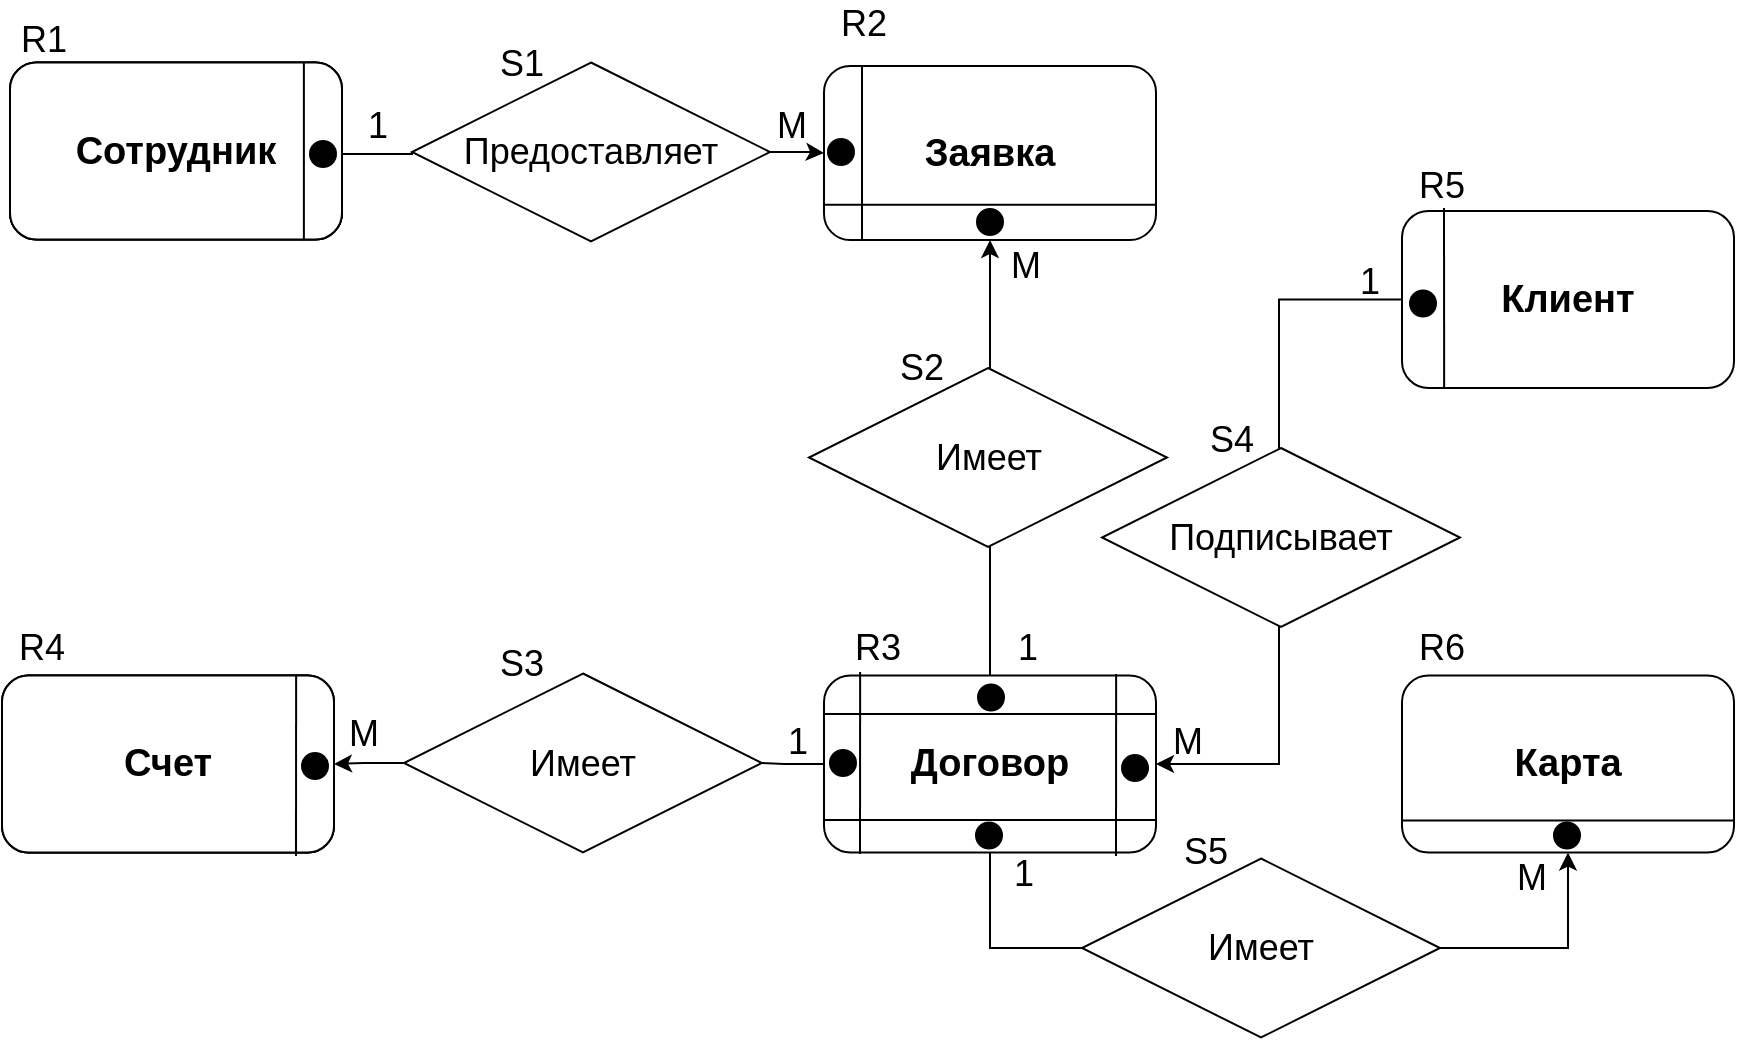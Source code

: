 <mxfile version="17.1.3" type="github">
  <diagram id="C5RBs43oDa-KdzZeNtuy" name="Page-1">
    <mxGraphModel dx="1848" dy="1698" grid="1" gridSize="10" guides="1" tooltips="1" connect="1" arrows="1" fold="1" page="1" pageScale="1" pageWidth="827" pageHeight="1169" math="0" shadow="0">
      <root>
        <mxCell id="WIyWlLk6GJQsqaUBKTNV-0" />
        <mxCell id="WIyWlLk6GJQsqaUBKTNV-1" parent="WIyWlLk6GJQsqaUBKTNV-0" />
        <mxCell id="PTtKOrncyvLXKF94AORF-5" style="edgeStyle=orthogonalEdgeStyle;rounded=0;orthogonalLoop=1;jettySize=auto;html=1;exitX=0.5;exitY=0;exitDx=0;exitDy=0;fontSize=18;entryX=0.5;entryY=1;entryDx=0;entryDy=0;" parent="WIyWlLk6GJQsqaUBKTNV-1" source="crQTshxicP1a_wXyy1Vu-16" target="ndKQ3gKMytouhlbMHYm8-7" edge="1">
          <mxGeometry relative="1" as="geometry">
            <mxPoint x="-120" y="80" as="targetPoint" />
            <mxPoint x="-126.0" y="120" as="sourcePoint" />
          </mxGeometry>
        </mxCell>
        <mxCell id="crQTshxicP1a_wXyy1Vu-14" style="edgeStyle=orthogonalEdgeStyle;rounded=0;orthogonalLoop=1;jettySize=auto;html=1;entryX=0;entryY=0.5;entryDx=0;entryDy=0;fontSize=21;startArrow=none;" parent="WIyWlLk6GJQsqaUBKTNV-1" source="crQTshxicP1a_wXyy1Vu-20" target="ndKQ3gKMytouhlbMHYm8-7" edge="1">
          <mxGeometry relative="1" as="geometry">
            <mxPoint x="-205" y="-4.25" as="targetPoint" />
          </mxGeometry>
        </mxCell>
        <mxCell id="crQTshxicP1a_wXyy1Vu-15" value="Счет" style="rounded=1;whiteSpace=wrap;html=1;fontSize=28;glass=0;strokeWidth=1;shadow=0;fontStyle=1" parent="WIyWlLk6GJQsqaUBKTNV-1" vertex="1">
          <mxGeometry x="-620" y="183.75" width="166" height="88.5" as="geometry" />
        </mxCell>
        <mxCell id="crQTshxicP1a_wXyy1Vu-27" style="edgeStyle=orthogonalEdgeStyle;rounded=0;orthogonalLoop=1;jettySize=auto;html=1;entryX=0.5;entryY=1;entryDx=0;entryDy=0;fontSize=21;exitX=0.5;exitY=1;exitDx=0;exitDy=0;" parent="WIyWlLk6GJQsqaUBKTNV-1" source="crQTshxicP1a_wXyy1Vu-16" target="crQTshxicP1a_wXyy1Vu-17" edge="1">
          <mxGeometry relative="1" as="geometry">
            <Array as="points">
              <mxPoint x="-126" y="320" />
              <mxPoint x="163" y="320" />
            </Array>
          </mxGeometry>
        </mxCell>
        <mxCell id="crQTshxicP1a_wXyy1Vu-31" style="edgeStyle=orthogonalEdgeStyle;rounded=0;orthogonalLoop=1;jettySize=auto;html=1;entryX=1;entryY=0.5;entryDx=0;entryDy=0;fontSize=21;startArrow=none;" parent="WIyWlLk6GJQsqaUBKTNV-1" source="crQTshxicP1a_wXyy1Vu-30" target="crQTshxicP1a_wXyy1Vu-15" edge="1">
          <mxGeometry relative="1" as="geometry" />
        </mxCell>
        <mxCell id="crQTshxicP1a_wXyy1Vu-16" value="Договор" style="rounded=1;whiteSpace=wrap;html=1;fontSize=19;glass=0;strokeWidth=1;shadow=0;fontStyle=1" parent="WIyWlLk6GJQsqaUBKTNV-1" vertex="1">
          <mxGeometry x="-209" y="183.75" width="166" height="88.5" as="geometry" />
        </mxCell>
        <mxCell id="crQTshxicP1a_wXyy1Vu-17" value="Карта" style="rounded=1;whiteSpace=wrap;html=1;fontSize=19;glass=0;strokeWidth=1;shadow=0;fontStyle=1" parent="WIyWlLk6GJQsqaUBKTNV-1" vertex="1">
          <mxGeometry x="80" y="183.75" width="166" height="88.5" as="geometry" />
        </mxCell>
        <mxCell id="crQTshxicP1a_wXyy1Vu-40" style="edgeStyle=orthogonalEdgeStyle;rounded=0;orthogonalLoop=1;jettySize=auto;html=1;entryX=1;entryY=0.5;entryDx=0;entryDy=0;fontSize=28;" parent="WIyWlLk6GJQsqaUBKTNV-1" source="crQTshxicP1a_wXyy1Vu-18" target="crQTshxicP1a_wXyy1Vu-16" edge="1">
          <mxGeometry relative="1" as="geometry" />
        </mxCell>
        <mxCell id="crQTshxicP1a_wXyy1Vu-18" value="Клиент" style="rounded=1;whiteSpace=wrap;html=1;fontSize=19;glass=0;strokeWidth=1;shadow=0;fontStyle=1" parent="WIyWlLk6GJQsqaUBKTNV-1" vertex="1">
          <mxGeometry x="80" y="-48.5" width="166" height="88.5" as="geometry" />
        </mxCell>
        <mxCell id="crQTshxicP1a_wXyy1Vu-20" value="Предоставляет" style="rhombus;whiteSpace=wrap;html=1;fontSize=18;" parent="WIyWlLk6GJQsqaUBKTNV-1" vertex="1">
          <mxGeometry x="-415" y="-122.75" width="179" height="89.5" as="geometry" />
        </mxCell>
        <mxCell id="crQTshxicP1a_wXyy1Vu-21" value="" style="edgeStyle=orthogonalEdgeStyle;rounded=0;orthogonalLoop=1;jettySize=auto;html=1;entryX=0;entryY=0.5;entryDx=0;entryDy=0;fontSize=21;endArrow=none;" parent="WIyWlLk6GJQsqaUBKTNV-1" target="crQTshxicP1a_wXyy1Vu-20" edge="1">
          <mxGeometry relative="1" as="geometry">
            <mxPoint x="-450" y="-76.981" as="sourcePoint" />
            <mxPoint x="-205" y="-77.0" as="targetPoint" />
          </mxGeometry>
        </mxCell>
        <mxCell id="crQTshxicP1a_wXyy1Vu-30" value="Имеет" style="rhombus;whiteSpace=wrap;html=1;fontSize=18;" parent="WIyWlLk6GJQsqaUBKTNV-1" vertex="1">
          <mxGeometry x="-419" y="182.75" width="179" height="89.5" as="geometry" />
        </mxCell>
        <mxCell id="crQTshxicP1a_wXyy1Vu-32" value="" style="edgeStyle=orthogonalEdgeStyle;rounded=0;orthogonalLoop=1;jettySize=auto;html=1;entryX=1;entryY=0.5;entryDx=0;entryDy=0;fontSize=21;endArrow=none;" parent="WIyWlLk6GJQsqaUBKTNV-1" source="crQTshxicP1a_wXyy1Vu-16" target="crQTshxicP1a_wXyy1Vu-30" edge="1">
          <mxGeometry relative="1" as="geometry">
            <mxPoint x="-209" y="228.077" as="sourcePoint" />
            <mxPoint x="-454" y="228" as="targetPoint" />
          </mxGeometry>
        </mxCell>
        <mxCell id="crQTshxicP1a_wXyy1Vu-34" value="Сотрудник" style="rounded=1;whiteSpace=wrap;html=1;fontSize=28;glass=0;strokeWidth=1;shadow=0;fontStyle=1" parent="WIyWlLk6GJQsqaUBKTNV-1" vertex="1">
          <mxGeometry x="-616" y="-122.75" width="166" height="88.5" as="geometry" />
        </mxCell>
        <mxCell id="crQTshxicP1a_wXyy1Vu-35" value="Имеет" style="rhombus;whiteSpace=wrap;html=1;fontSize=18;" parent="WIyWlLk6GJQsqaUBKTNV-1" vertex="1">
          <mxGeometry x="-80" y="275.25" width="179" height="89.5" as="geometry" />
        </mxCell>
        <mxCell id="crQTshxicP1a_wXyy1Vu-39" value="Подписывает" style="rhombus;whiteSpace=wrap;html=1;fontSize=18;" parent="WIyWlLk6GJQsqaUBKTNV-1" vertex="1">
          <mxGeometry x="-70" y="70" width="179" height="89.5" as="geometry" />
        </mxCell>
        <mxCell id="crQTshxicP1a_wXyy1Vu-41" value="1" style="text;html=1;strokeColor=none;fillColor=none;align=center;verticalAlign=middle;whiteSpace=wrap;rounded=0;fontSize=18;" parent="WIyWlLk6GJQsqaUBKTNV-1" vertex="1">
          <mxGeometry x="-452" y="-100.75" width="40" height="20" as="geometry" />
        </mxCell>
        <mxCell id="crQTshxicP1a_wXyy1Vu-43" value="М" style="text;html=1;strokeColor=none;fillColor=none;align=center;verticalAlign=middle;whiteSpace=wrap;rounded=0;fontSize=18;" parent="WIyWlLk6GJQsqaUBKTNV-1" vertex="1">
          <mxGeometry x="-245" y="-100.75" width="40" height="20" as="geometry" />
        </mxCell>
        <mxCell id="ndKQ3gKMytouhlbMHYm8-0" value="Сотрудник" style="rounded=1;whiteSpace=wrap;html=1;fontSize=28;glass=0;strokeWidth=1;shadow=0;fontStyle=1" parent="WIyWlLk6GJQsqaUBKTNV-1" vertex="1">
          <mxGeometry x="-616" y="-122.75" width="166" height="88.5" as="geometry" />
        </mxCell>
        <mxCell id="ndKQ3gKMytouhlbMHYm8-1" value="Счет" style="rounded=1;whiteSpace=wrap;html=1;fontSize=28;glass=0;strokeWidth=1;shadow=0;fontStyle=1" parent="WIyWlLk6GJQsqaUBKTNV-1" vertex="1">
          <mxGeometry x="-620" y="183.75" width="166" height="88.5" as="geometry" />
        </mxCell>
        <mxCell id="ndKQ3gKMytouhlbMHYm8-4" value="Сотрудник" style="rounded=1;whiteSpace=wrap;html=1;fontSize=19;glass=0;strokeWidth=1;shadow=0;fontStyle=1" parent="WIyWlLk6GJQsqaUBKTNV-1" vertex="1">
          <mxGeometry x="-616" y="-122.75" width="166" height="88.5" as="geometry" />
        </mxCell>
        <mxCell id="ndKQ3gKMytouhlbMHYm8-5" value="Счет" style="rounded=1;whiteSpace=wrap;html=1;fontSize=19;glass=0;strokeWidth=1;shadow=0;fontStyle=1" parent="WIyWlLk6GJQsqaUBKTNV-1" vertex="1">
          <mxGeometry x="-620" y="183.75" width="166" height="88.5" as="geometry" />
        </mxCell>
        <mxCell id="ndKQ3gKMytouhlbMHYm8-7" value="Заявка" style="rounded=1;whiteSpace=wrap;html=1;fontSize=19;glass=0;strokeWidth=1;shadow=0;fontStyle=1" parent="WIyWlLk6GJQsqaUBKTNV-1" vertex="1">
          <mxGeometry x="-209" y="-121" width="166" height="87" as="geometry" />
        </mxCell>
        <mxCell id="ndKQ3gKMytouhlbMHYm8-10" value="" style="endArrow=none;html=1;rounded=0;fontSize=19;entryX=0.843;entryY=1.006;entryDx=0;entryDy=0;entryPerimeter=0;exitX=0.843;exitY=0;exitDx=0;exitDy=0;exitPerimeter=0;" parent="WIyWlLk6GJQsqaUBKTNV-1" edge="1">
          <mxGeometry width="50" height="50" relative="1" as="geometry">
            <mxPoint x="-469.062" y="-122.75" as="sourcePoint" />
            <mxPoint x="-469.062" y="-33.719" as="targetPoint" />
          </mxGeometry>
        </mxCell>
        <mxCell id="ndKQ3gKMytouhlbMHYm8-11" value="" style="ellipse;whiteSpace=wrap;html=1;aspect=fixed;fontSize=19;fillColor=#000000;" parent="WIyWlLk6GJQsqaUBKTNV-1" vertex="1">
          <mxGeometry x="-466" y="-83.5" width="13" height="13" as="geometry" />
        </mxCell>
        <mxCell id="ndKQ3gKMytouhlbMHYm8-12" value="" style="endArrow=none;html=1;rounded=0;fontSize=19;startArrow=none;" parent="WIyWlLk6GJQsqaUBKTNV-1" edge="1">
          <mxGeometry width="50" height="50" relative="1" as="geometry">
            <mxPoint x="-190" y="-121" as="sourcePoint" />
            <mxPoint x="-190" y="-34" as="targetPoint" />
          </mxGeometry>
        </mxCell>
        <mxCell id="ndKQ3gKMytouhlbMHYm8-15" value="" style="ellipse;whiteSpace=wrap;html=1;aspect=fixed;fontSize=19;fillColor=#000000;" parent="WIyWlLk6GJQsqaUBKTNV-1" vertex="1">
          <mxGeometry x="-207" y="-84.5" width="13" height="13" as="geometry" />
        </mxCell>
        <mxCell id="ndKQ3gKMytouhlbMHYm8-18" value="" style="endArrow=none;html=1;rounded=0;fontSize=19;entryX=1;entryY=0.25;entryDx=0;entryDy=0;exitX=0;exitY=0.25;exitDx=0;exitDy=0;" parent="WIyWlLk6GJQsqaUBKTNV-1" edge="1">
          <mxGeometry width="50" height="50" relative="1" as="geometry">
            <mxPoint x="-209" y="-51.625" as="sourcePoint" />
            <mxPoint x="-43" y="-51.625" as="targetPoint" />
          </mxGeometry>
        </mxCell>
        <mxCell id="ndKQ3gKMytouhlbMHYm8-19" value="" style="ellipse;whiteSpace=wrap;html=1;aspect=fixed;fontSize=19;fillColor=#000000;" parent="WIyWlLk6GJQsqaUBKTNV-1" vertex="1">
          <mxGeometry x="-132.5" y="-49.5" width="13" height="13" as="geometry" />
        </mxCell>
        <mxCell id="ndKQ3gKMytouhlbMHYm8-20" value="" style="endArrow=none;html=1;rounded=0;fontSize=19;entryX=1;entryY=0.25;entryDx=0;entryDy=0;exitX=0;exitY=0.25;exitDx=0;exitDy=0;" parent="WIyWlLk6GJQsqaUBKTNV-1" edge="1">
          <mxGeometry width="50" height="50" relative="1" as="geometry">
            <mxPoint x="-209" y="256.005" as="sourcePoint" />
            <mxPoint x="-43" y="256.005" as="targetPoint" />
          </mxGeometry>
        </mxCell>
        <mxCell id="ndKQ3gKMytouhlbMHYm8-21" value="" style="endArrow=none;html=1;rounded=0;fontSize=19;exitX=0.145;exitY=-0.008;exitDx=0;exitDy=0;exitPerimeter=0;" parent="WIyWlLk6GJQsqaUBKTNV-1" edge="1">
          <mxGeometry width="50" height="50" relative="1" as="geometry">
            <mxPoint x="-190.93" y="182.042" as="sourcePoint" />
            <mxPoint x="-191" y="273" as="targetPoint" />
          </mxGeometry>
        </mxCell>
        <mxCell id="ndKQ3gKMytouhlbMHYm8-22" value="" style="endArrow=none;html=1;rounded=0;fontSize=19;exitX=0.145;exitY=-0.008;exitDx=0;exitDy=0;exitPerimeter=0;" parent="WIyWlLk6GJQsqaUBKTNV-1" edge="1">
          <mxGeometry width="50" height="50" relative="1" as="geometry">
            <mxPoint x="-62.93" y="183.042" as="sourcePoint" />
            <mxPoint x="-63" y="274" as="targetPoint" />
          </mxGeometry>
        </mxCell>
        <mxCell id="ndKQ3gKMytouhlbMHYm8-23" value="" style="ellipse;whiteSpace=wrap;html=1;aspect=fixed;fontSize=19;fillColor=#000000;" parent="WIyWlLk6GJQsqaUBKTNV-1" vertex="1">
          <mxGeometry x="-206" y="221" width="13" height="13" as="geometry" />
        </mxCell>
        <mxCell id="ndKQ3gKMytouhlbMHYm8-24" value="" style="ellipse;whiteSpace=wrap;html=1;aspect=fixed;fontSize=19;fillColor=#000000;" parent="WIyWlLk6GJQsqaUBKTNV-1" vertex="1">
          <mxGeometry x="-133" y="257.25" width="13" height="13" as="geometry" />
        </mxCell>
        <mxCell id="ndKQ3gKMytouhlbMHYm8-25" value="" style="ellipse;whiteSpace=wrap;html=1;aspect=fixed;fontSize=19;fillColor=#000000;" parent="WIyWlLk6GJQsqaUBKTNV-1" vertex="1">
          <mxGeometry x="-60" y="223.5" width="13" height="13" as="geometry" />
        </mxCell>
        <mxCell id="ndKQ3gKMytouhlbMHYm8-26" value="" style="endArrow=none;html=1;rounded=0;fontSize=19;exitX=0.145;exitY=-0.008;exitDx=0;exitDy=0;exitPerimeter=0;" parent="WIyWlLk6GJQsqaUBKTNV-1" edge="1">
          <mxGeometry width="50" height="50" relative="1" as="geometry">
            <mxPoint x="-472.93" y="183.042" as="sourcePoint" />
            <mxPoint x="-473" y="274" as="targetPoint" />
          </mxGeometry>
        </mxCell>
        <mxCell id="ndKQ3gKMytouhlbMHYm8-27" value="" style="ellipse;whiteSpace=wrap;html=1;aspect=fixed;fontSize=19;fillColor=#000000;" parent="WIyWlLk6GJQsqaUBKTNV-1" vertex="1">
          <mxGeometry x="-470" y="222.5" width="13" height="13" as="geometry" />
        </mxCell>
        <mxCell id="ndKQ3gKMytouhlbMHYm8-28" value="" style="endArrow=none;html=1;rounded=0;fontSize=19;entryX=1;entryY=0.25;entryDx=0;entryDy=0;exitX=0;exitY=0.25;exitDx=0;exitDy=0;" parent="WIyWlLk6GJQsqaUBKTNV-1" edge="1">
          <mxGeometry width="50" height="50" relative="1" as="geometry">
            <mxPoint x="-209" y="203.005" as="sourcePoint" />
            <mxPoint x="-43" y="203.005" as="targetPoint" />
          </mxGeometry>
        </mxCell>
        <mxCell id="ndKQ3gKMytouhlbMHYm8-29" value="" style="ellipse;whiteSpace=wrap;html=1;aspect=fixed;fontSize=19;fillColor=#000000;" parent="WIyWlLk6GJQsqaUBKTNV-1" vertex="1">
          <mxGeometry x="-132" y="188.25" width="13" height="13" as="geometry" />
        </mxCell>
        <mxCell id="ndKQ3gKMytouhlbMHYm8-30" value="" style="endArrow=none;html=1;rounded=0;fontSize=19;entryX=0.133;entryY=1;entryDx=0;entryDy=0;entryPerimeter=0;" parent="WIyWlLk6GJQsqaUBKTNV-1" edge="1">
          <mxGeometry width="50" height="50" relative="1" as="geometry">
            <mxPoint x="101" y="-50" as="sourcePoint" />
            <mxPoint x="101.078" y="40" as="targetPoint" />
          </mxGeometry>
        </mxCell>
        <mxCell id="ndKQ3gKMytouhlbMHYm8-32" value="" style="ellipse;whiteSpace=wrap;html=1;aspect=fixed;fontSize=19;fillColor=#000000;" parent="WIyWlLk6GJQsqaUBKTNV-1" vertex="1">
          <mxGeometry x="84" y="-8.75" width="13" height="13" as="geometry" />
        </mxCell>
        <mxCell id="ndKQ3gKMytouhlbMHYm8-33" value="" style="endArrow=none;html=1;rounded=0;fontSize=19;entryX=1;entryY=0.25;entryDx=0;entryDy=0;exitX=0;exitY=0.25;exitDx=0;exitDy=0;" parent="WIyWlLk6GJQsqaUBKTNV-1" edge="1">
          <mxGeometry width="50" height="50" relative="1" as="geometry">
            <mxPoint x="80" y="256.255" as="sourcePoint" />
            <mxPoint x="246" y="256.255" as="targetPoint" />
          </mxGeometry>
        </mxCell>
        <mxCell id="ndKQ3gKMytouhlbMHYm8-34" value="" style="ellipse;whiteSpace=wrap;html=1;aspect=fixed;fontSize=19;fillColor=#000000;" parent="WIyWlLk6GJQsqaUBKTNV-1" vertex="1">
          <mxGeometry x="156" y="257.25" width="13" height="13" as="geometry" />
        </mxCell>
        <mxCell id="ndKQ3gKMytouhlbMHYm8-35" value="М" style="text;html=1;strokeColor=none;fillColor=none;align=center;verticalAlign=middle;whiteSpace=wrap;rounded=0;fontSize=18;" parent="WIyWlLk6GJQsqaUBKTNV-1" vertex="1">
          <mxGeometry x="-459" y="203" width="40" height="20" as="geometry" />
        </mxCell>
        <mxCell id="ndKQ3gKMytouhlbMHYm8-36" value="1" style="text;html=1;strokeColor=none;fillColor=none;align=center;verticalAlign=middle;whiteSpace=wrap;rounded=0;fontSize=18;" parent="WIyWlLk6GJQsqaUBKTNV-1" vertex="1">
          <mxGeometry x="-242" y="207" width="40" height="20" as="geometry" />
        </mxCell>
        <mxCell id="ndKQ3gKMytouhlbMHYm8-37" value="1" style="text;html=1;strokeColor=none;fillColor=none;align=center;verticalAlign=middle;whiteSpace=wrap;rounded=0;fontSize=18;" parent="WIyWlLk6GJQsqaUBKTNV-1" vertex="1">
          <mxGeometry x="44" y="-23" width="40" height="20" as="geometry" />
        </mxCell>
        <mxCell id="ndKQ3gKMytouhlbMHYm8-38" value="Имеет" style="rhombus;whiteSpace=wrap;html=1;fontSize=18;" parent="WIyWlLk6GJQsqaUBKTNV-1" vertex="1">
          <mxGeometry x="-216.5" y="30" width="179" height="89.5" as="geometry" />
        </mxCell>
        <mxCell id="ndKQ3gKMytouhlbMHYm8-39" value="R2" style="text;html=1;strokeColor=none;fillColor=none;align=center;verticalAlign=middle;whiteSpace=wrap;rounded=0;fontSize=18;" parent="WIyWlLk6GJQsqaUBKTNV-1" vertex="1">
          <mxGeometry x="-209" y="-152.5" width="40" height="20" as="geometry" />
        </mxCell>
        <mxCell id="ndKQ3gKMytouhlbMHYm8-40" value="" style="endArrow=none;html=1;rounded=0;fontSize=19;" parent="WIyWlLk6GJQsqaUBKTNV-1" target="ndKQ3gKMytouhlbMHYm8-39" edge="1">
          <mxGeometry width="50" height="50" relative="1" as="geometry">
            <mxPoint x="-190" y="-132.5" as="sourcePoint" />
            <mxPoint x="-190" y="-22.5" as="targetPoint" />
          </mxGeometry>
        </mxCell>
        <mxCell id="ndKQ3gKMytouhlbMHYm8-41" value="R3" style="text;html=1;strokeColor=none;fillColor=none;align=center;verticalAlign=middle;whiteSpace=wrap;rounded=0;fontSize=18;" parent="WIyWlLk6GJQsqaUBKTNV-1" vertex="1">
          <mxGeometry x="-202" y="159.5" width="40" height="20" as="geometry" />
        </mxCell>
        <mxCell id="ndKQ3gKMytouhlbMHYm8-42" value="R4" style="text;html=1;strokeColor=none;fillColor=none;align=center;verticalAlign=middle;whiteSpace=wrap;rounded=0;fontSize=18;" parent="WIyWlLk6GJQsqaUBKTNV-1" vertex="1">
          <mxGeometry x="-620" y="159.5" width="40" height="20" as="geometry" />
        </mxCell>
        <mxCell id="ndKQ3gKMytouhlbMHYm8-43" value="R6" style="text;html=1;strokeColor=none;fillColor=none;align=center;verticalAlign=middle;whiteSpace=wrap;rounded=0;fontSize=18;" parent="WIyWlLk6GJQsqaUBKTNV-1" vertex="1">
          <mxGeometry x="80" y="159.5" width="40" height="20" as="geometry" />
        </mxCell>
        <mxCell id="ndKQ3gKMytouhlbMHYm8-44" value="R5" style="text;html=1;strokeColor=none;fillColor=none;align=center;verticalAlign=middle;whiteSpace=wrap;rounded=0;fontSize=18;" parent="WIyWlLk6GJQsqaUBKTNV-1" vertex="1">
          <mxGeometry x="80" y="-71.5" width="40" height="20" as="geometry" />
        </mxCell>
        <mxCell id="ndKQ3gKMytouhlbMHYm8-45" value="R1" style="text;html=1;strokeColor=none;fillColor=none;align=center;verticalAlign=middle;whiteSpace=wrap;rounded=0;fontSize=18;" parent="WIyWlLk6GJQsqaUBKTNV-1" vertex="1">
          <mxGeometry x="-619" y="-143.75" width="40" height="20" as="geometry" />
        </mxCell>
        <mxCell id="xSGL_qpiD9Tb6RNFBgbY-0" value="S1" style="text;html=1;strokeColor=none;fillColor=none;align=center;verticalAlign=middle;whiteSpace=wrap;rounded=0;fontSize=18;" vertex="1" parent="WIyWlLk6GJQsqaUBKTNV-1">
          <mxGeometry x="-380" y="-132.5" width="40" height="20" as="geometry" />
        </mxCell>
        <mxCell id="xSGL_qpiD9Tb6RNFBgbY-2" value="S2" style="text;html=1;strokeColor=none;fillColor=none;align=center;verticalAlign=middle;whiteSpace=wrap;rounded=0;fontSize=18;" vertex="1" parent="WIyWlLk6GJQsqaUBKTNV-1">
          <mxGeometry x="-180" y="20" width="40" height="20" as="geometry" />
        </mxCell>
        <mxCell id="xSGL_qpiD9Tb6RNFBgbY-3" value="S3" style="text;html=1;strokeColor=none;fillColor=none;align=center;verticalAlign=middle;whiteSpace=wrap;rounded=0;fontSize=18;" vertex="1" parent="WIyWlLk6GJQsqaUBKTNV-1">
          <mxGeometry x="-380" y="168.25" width="40" height="20" as="geometry" />
        </mxCell>
        <mxCell id="xSGL_qpiD9Tb6RNFBgbY-4" value="S4" style="text;html=1;strokeColor=none;fillColor=none;align=center;verticalAlign=middle;whiteSpace=wrap;rounded=0;fontSize=18;" vertex="1" parent="WIyWlLk6GJQsqaUBKTNV-1">
          <mxGeometry x="-25" y="56" width="40" height="20" as="geometry" />
        </mxCell>
        <mxCell id="xSGL_qpiD9Tb6RNFBgbY-5" value="S5" style="text;html=1;strokeColor=none;fillColor=none;align=center;verticalAlign=middle;whiteSpace=wrap;rounded=0;fontSize=18;" vertex="1" parent="WIyWlLk6GJQsqaUBKTNV-1">
          <mxGeometry x="-38.5" y="262" width="40" height="20" as="geometry" />
        </mxCell>
        <mxCell id="xSGL_qpiD9Tb6RNFBgbY-6" value="1" style="text;html=1;strokeColor=none;fillColor=none;align=center;verticalAlign=middle;whiteSpace=wrap;rounded=0;fontSize=18;" vertex="1" parent="WIyWlLk6GJQsqaUBKTNV-1">
          <mxGeometry x="-127" y="159.5" width="40" height="20" as="geometry" />
        </mxCell>
        <mxCell id="xSGL_qpiD9Tb6RNFBgbY-7" value="М" style="text;html=1;strokeColor=none;fillColor=none;align=center;verticalAlign=middle;whiteSpace=wrap;rounded=0;fontSize=18;" vertex="1" parent="WIyWlLk6GJQsqaUBKTNV-1">
          <mxGeometry x="-128" y="-31.25" width="40" height="20" as="geometry" />
        </mxCell>
        <mxCell id="xSGL_qpiD9Tb6RNFBgbY-8" value="М" style="text;html=1;strokeColor=none;fillColor=none;align=center;verticalAlign=middle;whiteSpace=wrap;rounded=0;fontSize=18;" vertex="1" parent="WIyWlLk6GJQsqaUBKTNV-1">
          <mxGeometry x="-47" y="207" width="40" height="20" as="geometry" />
        </mxCell>
        <mxCell id="xSGL_qpiD9Tb6RNFBgbY-9" value="М" style="text;html=1;strokeColor=none;fillColor=none;align=center;verticalAlign=middle;whiteSpace=wrap;rounded=0;fontSize=18;" vertex="1" parent="WIyWlLk6GJQsqaUBKTNV-1">
          <mxGeometry x="125" y="275.25" width="40" height="20" as="geometry" />
        </mxCell>
        <mxCell id="xSGL_qpiD9Tb6RNFBgbY-10" value="1" style="text;html=1;strokeColor=none;fillColor=none;align=center;verticalAlign=middle;whiteSpace=wrap;rounded=0;fontSize=18;" vertex="1" parent="WIyWlLk6GJQsqaUBKTNV-1">
          <mxGeometry x="-129" y="273.25" width="40" height="20" as="geometry" />
        </mxCell>
      </root>
    </mxGraphModel>
  </diagram>
</mxfile>
